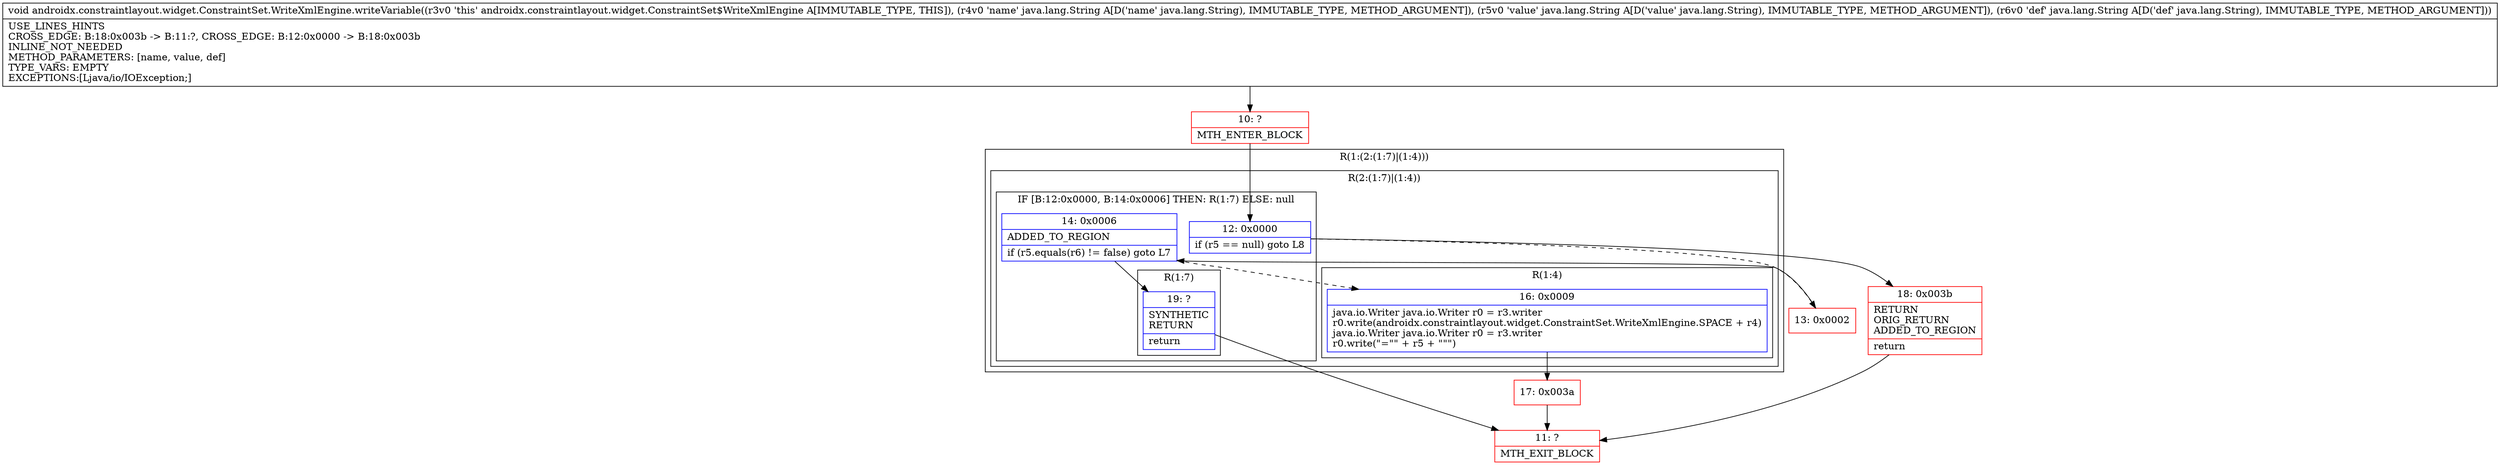 digraph "CFG forandroidx.constraintlayout.widget.ConstraintSet.WriteXmlEngine.writeVariable(Ljava\/lang\/String;Ljava\/lang\/String;Ljava\/lang\/String;)V" {
subgraph cluster_Region_526422800 {
label = "R(1:(2:(1:7)|(1:4)))";
node [shape=record,color=blue];
subgraph cluster_Region_1023036487 {
label = "R(2:(1:7)|(1:4))";
node [shape=record,color=blue];
subgraph cluster_IfRegion_1675598069 {
label = "IF [B:12:0x0000, B:14:0x0006] THEN: R(1:7) ELSE: null";
node [shape=record,color=blue];
Node_12 [shape=record,label="{12\:\ 0x0000|if (r5 == null) goto L8\l}"];
Node_14 [shape=record,label="{14\:\ 0x0006|ADDED_TO_REGION\l|if (r5.equals(r6) != false) goto L7\l}"];
subgraph cluster_Region_1494355142 {
label = "R(1:7)";
node [shape=record,color=blue];
Node_19 [shape=record,label="{19\:\ ?|SYNTHETIC\lRETURN\l|return\l}"];
}
}
subgraph cluster_Region_1728415527 {
label = "R(1:4)";
node [shape=record,color=blue];
Node_16 [shape=record,label="{16\:\ 0x0009|java.io.Writer java.io.Writer r0 = r3.writer\lr0.write(androidx.constraintlayout.widget.ConstraintSet.WriteXmlEngine.SPACE + r4)\ljava.io.Writer java.io.Writer r0 = r3.writer\lr0.write(\"=\"\" + r5 + \"\"\")\l}"];
}
}
}
Node_10 [shape=record,color=red,label="{10\:\ ?|MTH_ENTER_BLOCK\l}"];
Node_13 [shape=record,color=red,label="{13\:\ 0x0002}"];
Node_17 [shape=record,color=red,label="{17\:\ 0x003a}"];
Node_11 [shape=record,color=red,label="{11\:\ ?|MTH_EXIT_BLOCK\l}"];
Node_18 [shape=record,color=red,label="{18\:\ 0x003b|RETURN\lORIG_RETURN\lADDED_TO_REGION\l|return\l}"];
MethodNode[shape=record,label="{void androidx.constraintlayout.widget.ConstraintSet.WriteXmlEngine.writeVariable((r3v0 'this' androidx.constraintlayout.widget.ConstraintSet$WriteXmlEngine A[IMMUTABLE_TYPE, THIS]), (r4v0 'name' java.lang.String A[D('name' java.lang.String), IMMUTABLE_TYPE, METHOD_ARGUMENT]), (r5v0 'value' java.lang.String A[D('value' java.lang.String), IMMUTABLE_TYPE, METHOD_ARGUMENT]), (r6v0 'def' java.lang.String A[D('def' java.lang.String), IMMUTABLE_TYPE, METHOD_ARGUMENT]))  | USE_LINES_HINTS\lCROSS_EDGE: B:18:0x003b \-\> B:11:?, CROSS_EDGE: B:12:0x0000 \-\> B:18:0x003b\lINLINE_NOT_NEEDED\lMETHOD_PARAMETERS: [name, value, def]\lTYPE_VARS: EMPTY\lEXCEPTIONS:[Ljava\/io\/IOException;]\l}"];
MethodNode -> Node_10;Node_12 -> Node_13[style=dashed];
Node_12 -> Node_18;
Node_14 -> Node_16[style=dashed];
Node_14 -> Node_19;
Node_19 -> Node_11;
Node_16 -> Node_17;
Node_10 -> Node_12;
Node_13 -> Node_14;
Node_17 -> Node_11;
Node_18 -> Node_11;
}

